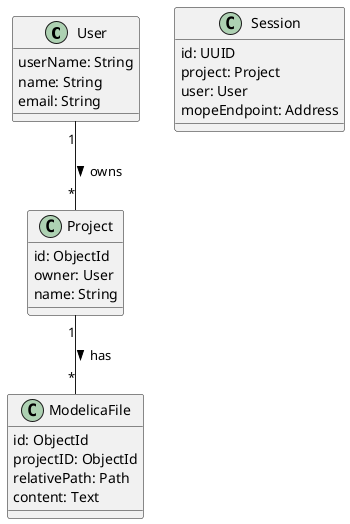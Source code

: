 @startuml

class User {
  userName: String
  name: String
  email: String
}

class Project {
  id: ObjectId
  owner: User
  name: String
}


class ModelicaFile {
  id: ObjectId
  projectID: ObjectId
  relativePath: Path
  content: Text
}

class Session {
  id: UUID
  project: Project
  user: User
  mopeEndpoint: Address
}

Project "1"--"*" ModelicaFile : has >
User "1"--"*" Project : owns >

@enduml
